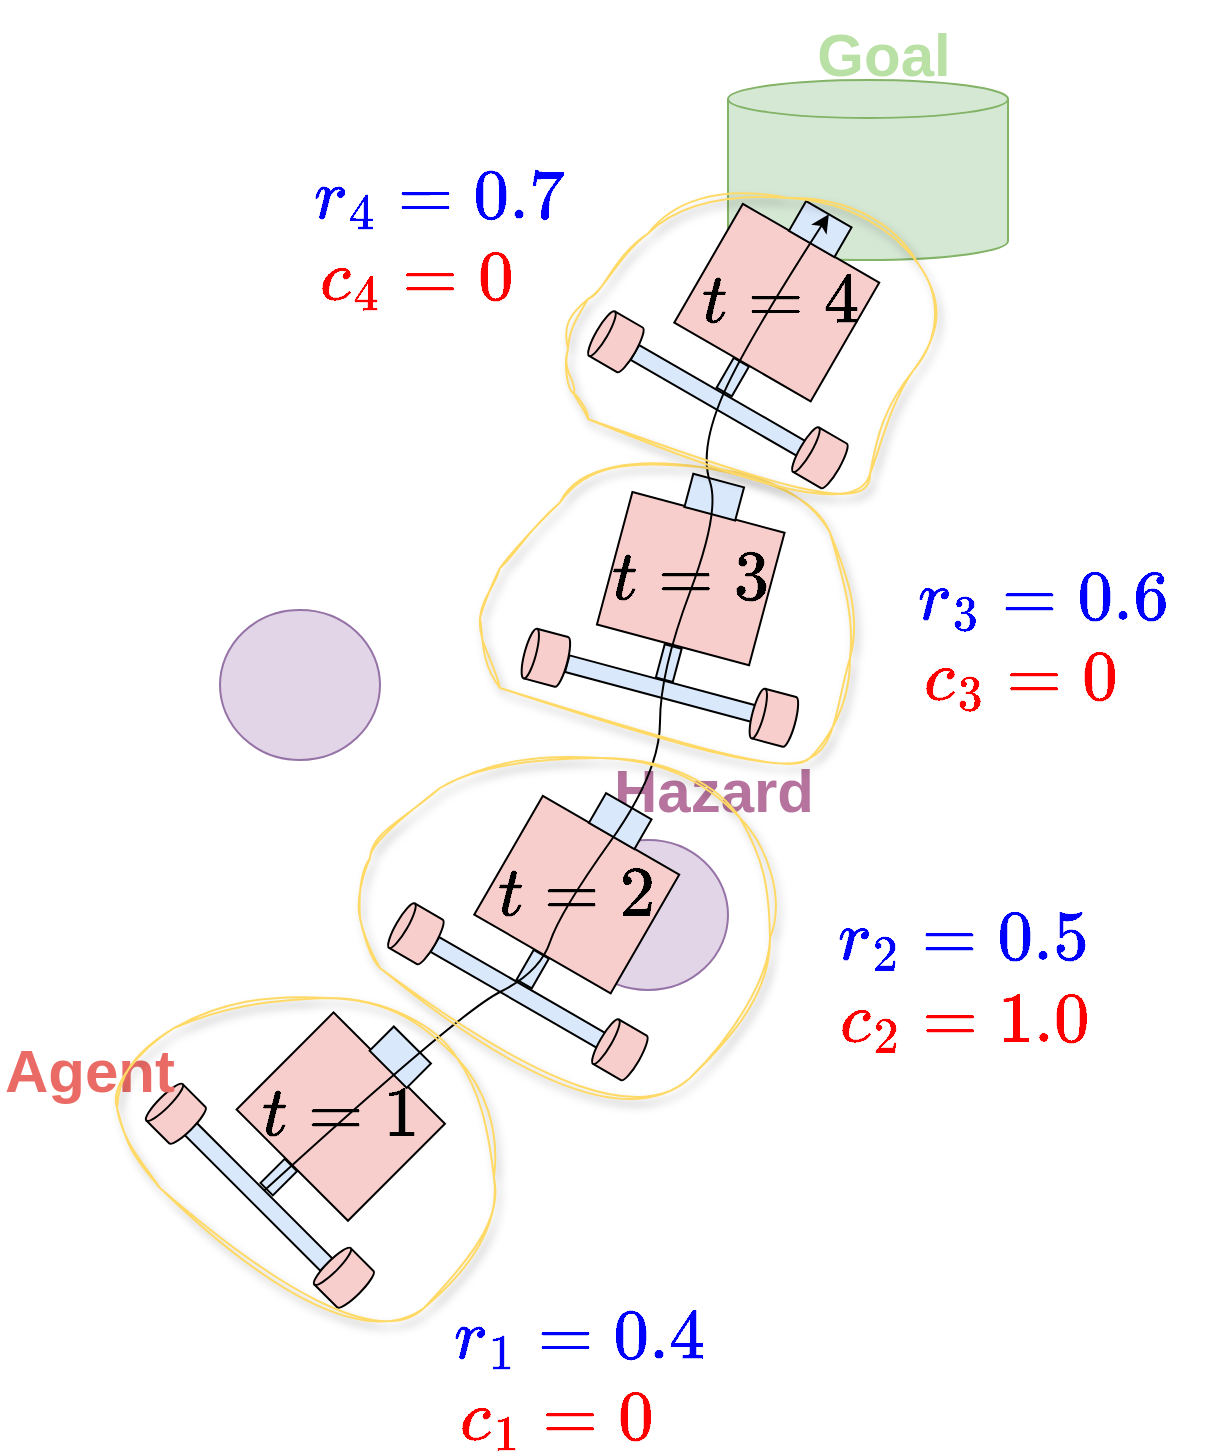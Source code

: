 <mxfile version="28.1.2">
  <diagram name="페이지-1" id="ge7ynudYH0SWpXRpJTb-">
    <mxGraphModel dx="2037" dy="1127" grid="1" gridSize="10" guides="1" tooltips="1" connect="1" arrows="1" fold="1" page="1" pageScale="1" pageWidth="827" pageHeight="1169" background="#ffffff" math="1" shadow="0">
      <root>
        <mxCell id="0" />
        <mxCell id="1" parent="0" />
        <mxCell id="-oPGyq5Cqz7-k8GaQxrX-370" value="" style="group;rotation=-135;" parent="1" vertex="1" connectable="0">
          <mxGeometry x="250.004" y="761.003" width="166.996" height="120" as="geometry" />
        </mxCell>
        <mxCell id="-oPGyq5Cqz7-k8GaQxrX-371" value="" style="rounded=0;whiteSpace=wrap;html=1;fillColor=#f8cecc;strokeColor=default;rotation=-135;" parent="-oPGyq5Cqz7-k8GaQxrX-370" vertex="1">
          <mxGeometry x="41" y="19" width="78.75" height="68.571" as="geometry" />
        </mxCell>
        <mxCell id="-oPGyq5Cqz7-k8GaQxrX-372" value="" style="rounded=0;whiteSpace=wrap;html=1;fillColor=#dae8fc;strokeColor=default;rotation=-135;" parent="-oPGyq5Cqz7-k8GaQxrX-370" vertex="1">
          <mxGeometry x="97" y="15" width="26.25" height="17.143" as="geometry" />
        </mxCell>
        <mxCell id="-oPGyq5Cqz7-k8GaQxrX-373" value="" style="rounded=0;whiteSpace=wrap;html=1;fillColor=#dae8fc;strokeColor=default;rotation=-135;" parent="-oPGyq5Cqz7-k8GaQxrX-370" vertex="1">
          <mxGeometry x="45" y="75" width="8.75" height="17.143" as="geometry" />
        </mxCell>
        <mxCell id="-oPGyq5Cqz7-k8GaQxrX-374" value="" style="rounded=0;whiteSpace=wrap;html=1;fillColor=#dae8fc;strokeColor=default;rotation=-135;" parent="-oPGyq5Cqz7-k8GaQxrX-370" vertex="1">
          <mxGeometry x="-9" y="89" width="96.25" height="8.571" as="geometry" />
        </mxCell>
        <mxCell id="-oPGyq5Cqz7-k8GaQxrX-375" value="" style="shape=cylinder3;whiteSpace=wrap;html=1;boundedLbl=1;backgroundOutline=1;size=2.875;direction=south;fillColor=#f8cecc;strokeColor=default;rotation=-135;" parent="-oPGyq5Cqz7-k8GaQxrX-370" vertex="1">
          <mxGeometry x="-13" y="39" width="21.875" height="25.714" as="geometry" />
        </mxCell>
        <mxCell id="-oPGyq5Cqz7-k8GaQxrX-376" value="" style="shape=cylinder3;whiteSpace=wrap;html=1;boundedLbl=1;backgroundOutline=1;size=2.875;direction=south;fillColor=#f8cecc;strokeColor=default;rotation=-135;" parent="-oPGyq5Cqz7-k8GaQxrX-370" vertex="1">
          <mxGeometry x="71" y="121" width="21.875" height="25.714" as="geometry" />
        </mxCell>
        <mxCell id="wP25u6oJwDEnEGt5gR-9-16" value="&lt;span style=&quot;font-weight: 400;&quot;&gt;&lt;font style=&quot;color: rgb(0, 0, 0);&quot;&gt;`t = 1`&lt;/font&gt;&lt;/span&gt;" style="text;html=1;align=center;verticalAlign=middle;whiteSpace=wrap;rounded=0;fontSize=30;fontColor=#B9E0A5;fontStyle=1" parent="-oPGyq5Cqz7-k8GaQxrX-370" vertex="1">
          <mxGeometry x="-9.624" y="36.857" width="180" height="30" as="geometry" />
        </mxCell>
        <mxCell id="-oPGyq5Cqz7-k8GaQxrX-377" value="" style="ellipse;whiteSpace=wrap;html=1;fillColor=#e1d5e7;strokeColor=#9673a6;" parent="1" vertex="1">
          <mxGeometry x="444" y="676" width="80" height="75" as="geometry" />
        </mxCell>
        <mxCell id="-oPGyq5Cqz7-k8GaQxrX-378" value="" style="shape=cylinder3;whiteSpace=wrap;html=1;boundedLbl=1;backgroundOutline=1;size=9.481;fillColor=#d5e8d4;strokeColor=#82b366;" parent="1" vertex="1">
          <mxGeometry x="524" y="296" width="140" height="90" as="geometry" />
        </mxCell>
        <mxCell id="-oPGyq5Cqz7-k8GaQxrX-379" value="Goal" style="text;html=1;align=center;verticalAlign=middle;whiteSpace=wrap;rounded=0;fontSize=30;fontColor=#B9E0A5;fontStyle=1" parent="1" vertex="1">
          <mxGeometry x="564" y="256" width="76" height="53" as="geometry" />
        </mxCell>
        <mxCell id="-oPGyq5Cqz7-k8GaQxrX-380" value="&lt;font style=&quot;color: rgb(234, 107, 102);&quot;&gt;Agent&lt;/font&gt;" style="text;html=1;align=center;verticalAlign=middle;whiteSpace=wrap;rounded=0;fontSize=30;fontColor=#B9E0A5;fontStyle=1" parent="1" vertex="1">
          <mxGeometry x="160" y="776" width="90" height="30" as="geometry" />
        </mxCell>
        <mxCell id="-oPGyq5Cqz7-k8GaQxrX-381" value="&lt;font style=&quot;color: rgb(181, 115, 157);&quot;&gt;Hazard&lt;/font&gt;" style="text;html=1;align=center;verticalAlign=middle;whiteSpace=wrap;rounded=0;fontSize=30;fontColor=#B9E0A5;fontStyle=1" parent="1" vertex="1">
          <mxGeometry x="464" y="636" width="106" height="30" as="geometry" />
        </mxCell>
        <mxCell id="-oPGyq5Cqz7-k8GaQxrX-382" value="" style="ellipse;whiteSpace=wrap;html=1;fillColor=#e1d5e7;strokeColor=#9673a6;" parent="1" vertex="1">
          <mxGeometry x="270" y="561" width="80" height="75" as="geometry" />
        </mxCell>
        <mxCell id="-oPGyq5Cqz7-k8GaQxrX-383" value="" style="group;rotation=-150;opacity=23;" parent="1" vertex="1" connectable="0">
          <mxGeometry x="369.996" y="652.002" width="168.374" height="120" as="geometry" />
        </mxCell>
        <mxCell id="-oPGyq5Cqz7-k8GaQxrX-384" value="" style="rounded=0;whiteSpace=wrap;html=1;fillColor=#f8cecc;strokeColor=default;rotation=-150;" parent="-oPGyq5Cqz7-k8GaQxrX-383" vertex="1">
          <mxGeometry x="39" y="17" width="78.75" height="68.571" as="geometry" />
        </mxCell>
        <mxCell id="-oPGyq5Cqz7-k8GaQxrX-385" value="" style="rounded=0;whiteSpace=wrap;html=1;fillColor=#dae8fc;strokeColor=default;rotation=-150;" parent="-oPGyq5Cqz7-k8GaQxrX-383" vertex="1">
          <mxGeometry x="87" y="6" width="26.25" height="17.143" as="geometry" />
        </mxCell>
        <mxCell id="-oPGyq5Cqz7-k8GaQxrX-386" value="" style="rounded=0;whiteSpace=wrap;html=1;fillColor=#dae8fc;strokeColor=default;rotation=-150;" parent="-oPGyq5Cqz7-k8GaQxrX-383" vertex="1">
          <mxGeometry x="52" y="80" width="8.75" height="17.143" as="geometry" />
        </mxCell>
        <mxCell id="-oPGyq5Cqz7-k8GaQxrX-387" value="" style="rounded=0;whiteSpace=wrap;html=1;fillColor=#dae8fc;strokeColor=default;rotation=-150;" parent="-oPGyq5Cqz7-k8GaQxrX-383" vertex="1">
          <mxGeometry x="1" y="96" width="96.25" height="8.571" as="geometry" />
        </mxCell>
        <mxCell id="-oPGyq5Cqz7-k8GaQxrX-388" value="" style="shape=cylinder3;whiteSpace=wrap;html=1;boundedLbl=1;backgroundOutline=1;size=2.875;direction=south;fillColor=#f8cecc;strokeColor=default;rotation=-150;" parent="-oPGyq5Cqz7-k8GaQxrX-383" vertex="1">
          <mxGeometry x="-13" y="58" width="21.875" height="25.714" as="geometry" />
        </mxCell>
        <mxCell id="-oPGyq5Cqz7-k8GaQxrX-389" value="" style="shape=cylinder3;whiteSpace=wrap;html=1;boundedLbl=1;backgroundOutline=1;size=2.875;direction=south;fillColor=#f8cecc;strokeColor=default;rotation=-150;" parent="-oPGyq5Cqz7-k8GaQxrX-383" vertex="1">
          <mxGeometry x="89" y="116" width="21.875" height="25.714" as="geometry" />
        </mxCell>
        <mxCell id="wP25u6oJwDEnEGt5gR-9-17" value="&lt;span style=&quot;font-weight: 400;&quot;&gt;&lt;font style=&quot;color: rgb(0, 0, 0);&quot;&gt;`t = 2`&lt;/font&gt;&lt;/span&gt;" style="text;html=1;align=center;verticalAlign=middle;whiteSpace=wrap;rounded=0;fontSize=30;fontColor=#B9E0A5;fontStyle=1" parent="-oPGyq5Cqz7-k8GaQxrX-383" vertex="1">
          <mxGeometry x="-11.626" y="36.288" width="180" height="30" as="geometry" />
        </mxCell>
        <mxCell id="-oPGyq5Cqz7-k8GaQxrX-390" value="" style="group;rotation=-165;opacity=23;" parent="1" vertex="1" connectable="0">
          <mxGeometry x="430.002" y="496.002" width="165.378" height="120" as="geometry" />
        </mxCell>
        <mxCell id="-oPGyq5Cqz7-k8GaQxrX-391" value="" style="rounded=0;whiteSpace=wrap;html=1;fillColor=#f8cecc;strokeColor=default;rotation=-165;" parent="-oPGyq5Cqz7-k8GaQxrX-390" vertex="1">
          <mxGeometry x="36" y="15" width="78.75" height="68.571" as="geometry" />
        </mxCell>
        <mxCell id="-oPGyq5Cqz7-k8GaQxrX-392" value="" style="rounded=0;whiteSpace=wrap;html=1;fillColor=#dae8fc;strokeColor=default;rotation=-165;" parent="-oPGyq5Cqz7-k8GaQxrX-390" vertex="1">
          <mxGeometry x="74" width="26.25" height="17.143" as="geometry" />
        </mxCell>
        <mxCell id="-oPGyq5Cqz7-k8GaQxrX-393" value="" style="rounded=0;whiteSpace=wrap;html=1;fillColor=#dae8fc;strokeColor=default;rotation=-165;" parent="-oPGyq5Cqz7-k8GaQxrX-390" vertex="1">
          <mxGeometry x="60" y="83" width="8.75" height="17.143" as="geometry" />
        </mxCell>
        <mxCell id="-oPGyq5Cqz7-k8GaQxrX-394" value="" style="rounded=0;whiteSpace=wrap;html=1;fillColor=#dae8fc;strokeColor=default;rotation=-165;" parent="-oPGyq5Cqz7-k8GaQxrX-390" vertex="1">
          <mxGeometry x="12" y="100" width="96.25" height="8.571" as="geometry" />
        </mxCell>
        <mxCell id="-oPGyq5Cqz7-k8GaQxrX-395" value="" style="shape=cylinder3;whiteSpace=wrap;html=1;boundedLbl=1;backgroundOutline=1;size=2.875;direction=south;fillColor=#f8cecc;strokeColor=default;rotation=-165;" parent="-oPGyq5Cqz7-k8GaQxrX-390" vertex="1">
          <mxGeometry x="-8" y="76" width="21.875" height="25.714" as="geometry" />
        </mxCell>
        <mxCell id="-oPGyq5Cqz7-k8GaQxrX-396" value="" style="shape=cylinder3;whiteSpace=wrap;html=1;boundedLbl=1;backgroundOutline=1;size=2.875;direction=south;fillColor=#f8cecc;strokeColor=default;rotation=-165;" parent="-oPGyq5Cqz7-k8GaQxrX-390" vertex="1">
          <mxGeometry x="106" y="106" width="21.875" height="25.714" as="geometry" />
        </mxCell>
        <mxCell id="wP25u6oJwDEnEGt5gR-9-26" value="&lt;span style=&quot;font-weight: 400;&quot;&gt;&lt;font style=&quot;color: rgb(0, 0, 0);&quot;&gt;`t = 3`&lt;/font&gt;&lt;/span&gt;" style="text;html=1;align=center;verticalAlign=middle;whiteSpace=wrap;rounded=0;fontSize=30;fontColor=#B9E0A5;fontStyle=1" parent="-oPGyq5Cqz7-k8GaQxrX-390" vertex="1">
          <mxGeometry x="-14.622" y="34.288" width="180" height="30" as="geometry" />
        </mxCell>
        <mxCell id="-oPGyq5Cqz7-k8GaQxrX-397" value="" style="group;rotation=-150;opacity=23;" parent="1" vertex="1" connectable="0">
          <mxGeometry x="470.004" y="356.003" width="169.996" height="120" as="geometry" />
        </mxCell>
        <mxCell id="-oPGyq5Cqz7-k8GaQxrX-398" value="" style="rounded=0;whiteSpace=wrap;html=1;fillColor=#f8cecc;strokeColor=default;rotation=-150;" parent="-oPGyq5Cqz7-k8GaQxrX-397" vertex="1">
          <mxGeometry x="39" y="17" width="78.75" height="68.571" as="geometry" />
        </mxCell>
        <mxCell id="-oPGyq5Cqz7-k8GaQxrX-399" value="" style="rounded=0;whiteSpace=wrap;html=1;fillColor=#dae8fc;strokeColor=default;rotation=-150;" parent="-oPGyq5Cqz7-k8GaQxrX-397" vertex="1">
          <mxGeometry x="87" y="6" width="26.25" height="17.143" as="geometry" />
        </mxCell>
        <mxCell id="-oPGyq5Cqz7-k8GaQxrX-400" value="" style="rounded=0;whiteSpace=wrap;html=1;fillColor=#dae8fc;strokeColor=default;rotation=-150;" parent="-oPGyq5Cqz7-k8GaQxrX-397" vertex="1">
          <mxGeometry x="52" y="80" width="8.75" height="17.143" as="geometry" />
        </mxCell>
        <mxCell id="-oPGyq5Cqz7-k8GaQxrX-401" value="" style="rounded=0;whiteSpace=wrap;html=1;fillColor=#dae8fc;strokeColor=default;rotation=-150;" parent="-oPGyq5Cqz7-k8GaQxrX-397" vertex="1">
          <mxGeometry x="1" y="96" width="96.25" height="8.571" as="geometry" />
        </mxCell>
        <mxCell id="-oPGyq5Cqz7-k8GaQxrX-402" value="" style="shape=cylinder3;whiteSpace=wrap;html=1;boundedLbl=1;backgroundOutline=1;size=2.875;direction=south;fillColor=#f8cecc;strokeColor=default;rotation=-150;" parent="-oPGyq5Cqz7-k8GaQxrX-397" vertex="1">
          <mxGeometry x="-13" y="58" width="21.875" height="25.714" as="geometry" />
        </mxCell>
        <mxCell id="-oPGyq5Cqz7-k8GaQxrX-403" value="" style="shape=cylinder3;whiteSpace=wrap;html=1;boundedLbl=1;backgroundOutline=1;size=2.875;direction=south;fillColor=#f8cecc;strokeColor=default;rotation=-150;" parent="-oPGyq5Cqz7-k8GaQxrX-397" vertex="1">
          <mxGeometry x="89" y="116" width="21.875" height="25.714" as="geometry" />
        </mxCell>
        <mxCell id="wP25u6oJwDEnEGt5gR-9-27" value="&lt;span style=&quot;font-weight: 400;&quot;&gt;&lt;font style=&quot;color: rgb(0, 0, 0);&quot;&gt;`t = 4`&lt;/font&gt;&lt;/span&gt;" style="text;html=1;align=center;verticalAlign=middle;whiteSpace=wrap;rounded=0;fontSize=30;fontColor=#B9E0A5;fontStyle=1" parent="-oPGyq5Cqz7-k8GaQxrX-397" vertex="1">
          <mxGeometry x="-10.004" y="36.287" width="180" height="30" as="geometry" />
        </mxCell>
        <mxCell id="-oPGyq5Cqz7-k8GaQxrX-427" style="edgeStyle=orthogonalEdgeStyle;rounded=0;orthogonalLoop=1;jettySize=auto;html=1;exitX=0.5;exitY=1;exitDx=0;exitDy=0;" parent="1" edge="1">
          <mxGeometry relative="1" as="geometry">
            <mxPoint x="380" y="526.0" as="sourcePoint" />
            <mxPoint x="380" y="526.0" as="targetPoint" />
          </mxGeometry>
        </mxCell>
        <mxCell id="-oPGyq5Cqz7-k8GaQxrX-430" value="" style="curved=1;endArrow=classic;html=1;rounded=0;exitX=0.5;exitY=1;exitDx=0;exitDy=0;entryX=0.5;entryY=1;entryDx=0;entryDy=0;" parent="1" source="-oPGyq5Cqz7-k8GaQxrX-374" target="-oPGyq5Cqz7-k8GaQxrX-399" edge="1">
          <mxGeometry width="50" height="50" relative="1" as="geometry">
            <mxPoint x="240" y="622" as="sourcePoint" />
            <mxPoint x="290" y="572" as="targetPoint" />
            <Array as="points">
              <mxPoint x="390" y="762" />
              <mxPoint x="430" y="742" />
              <mxPoint x="440" y="712" />
              <mxPoint x="490" y="642" />
              <mxPoint x="490" y="592" />
              <mxPoint x="520" y="512" />
              <mxPoint x="510" y="482" />
              <mxPoint x="530" y="432" />
            </Array>
          </mxGeometry>
        </mxCell>
        <mxCell id="wP25u6oJwDEnEGt5gR-9-2" value="&lt;font style=&quot;font-weight: normal; color: rgb(0, 0, 255);&quot;&gt;`r_1 = 0.4`&lt;/font&gt;" style="text;html=1;align=center;verticalAlign=middle;whiteSpace=wrap;rounded=0;fontSize=30;fontColor=#B9E0A5;fontStyle=1" parent="1" vertex="1">
          <mxGeometry x="360" y="910" width="180" height="30" as="geometry" />
        </mxCell>
        <mxCell id="wP25u6oJwDEnEGt5gR-9-3" value="&lt;font style=&quot;font-weight: normal; color: rgb(255, 0, 0);&quot;&gt;`c_1 = 0`&lt;/font&gt;" style="text;html=1;align=center;verticalAlign=middle;whiteSpace=wrap;rounded=0;fontSize=30;fontColor=#B9E0A5;fontStyle=1" parent="1" vertex="1">
          <mxGeometry x="348" y="950" width="180" height="30" as="geometry" />
        </mxCell>
        <mxCell id="wP25u6oJwDEnEGt5gR-9-8" value="&lt;font style=&quot;font-weight: normal; color: rgb(0, 0, 255);&quot;&gt;`r_2 = 0.5`&lt;/font&gt;" style="text;html=1;align=center;verticalAlign=middle;whiteSpace=wrap;rounded=0;fontSize=30;fontColor=#B9E0A5;fontStyle=1" parent="1" vertex="1">
          <mxGeometry x="552" y="710" width="180" height="30" as="geometry" />
        </mxCell>
        <mxCell id="wP25u6oJwDEnEGt5gR-9-9" value="&lt;font style=&quot;font-weight: normal; color: rgb(255, 0, 0);&quot;&gt;`c_2 = 1.0`&lt;/font&gt;" style="text;html=1;align=center;verticalAlign=middle;whiteSpace=wrap;rounded=0;fontSize=30;fontColor=#B9E0A5;fontStyle=1" parent="1" vertex="1">
          <mxGeometry x="552" y="751" width="180" height="30" as="geometry" />
        </mxCell>
        <mxCell id="wP25u6oJwDEnEGt5gR-9-10" value="&lt;font style=&quot;font-weight: normal; color: rgb(0, 0, 255);&quot;&gt;`r_3 = 0.6`&lt;/font&gt;" style="text;html=1;align=center;verticalAlign=middle;whiteSpace=wrap;rounded=0;fontSize=30;fontColor=#B9E0A5;fontStyle=1" parent="1" vertex="1">
          <mxGeometry x="592" y="540" width="180" height="30" as="geometry" />
        </mxCell>
        <mxCell id="wP25u6oJwDEnEGt5gR-9-11" value="&lt;font style=&quot;font-weight: normal; color: rgb(255, 0, 0);&quot;&gt;`c_3 = 0`&lt;/font&gt;" style="text;html=1;align=center;verticalAlign=middle;whiteSpace=wrap;rounded=0;fontSize=30;fontColor=#B9E0A5;fontStyle=1" parent="1" vertex="1">
          <mxGeometry x="580" y="580" width="180" height="30" as="geometry" />
        </mxCell>
        <mxCell id="wP25u6oJwDEnEGt5gR-9-14" value="&lt;font style=&quot;font-weight: normal; color: rgb(0, 0, 255);&quot;&gt;`r_4 = 0.7`&lt;/font&gt;" style="text;html=1;align=center;verticalAlign=middle;whiteSpace=wrap;rounded=0;fontSize=30;fontColor=#B9E0A5;fontStyle=1" parent="1" vertex="1">
          <mxGeometry x="290" y="340" width="180" height="30" as="geometry" />
        </mxCell>
        <mxCell id="wP25u6oJwDEnEGt5gR-9-15" value="&lt;font style=&quot;font-weight: normal; color: rgb(255, 0, 0);&quot;&gt;`c_4 = 0`&lt;/font&gt;" style="text;html=1;align=center;verticalAlign=middle;whiteSpace=wrap;rounded=0;fontSize=30;fontColor=#B9E0A5;fontStyle=1" parent="1" vertex="1">
          <mxGeometry x="278" y="380" width="180" height="30" as="geometry" />
        </mxCell>
        <mxCell id="t0GX2ZvsbRIuDwuh0eJk-1" value="" style="curved=1;endArrow=none;html=1;rounded=0;endFill=0;fillColor=#fff2cc;strokeColor=#FFD966;flowAnimation=0;sketch=1;curveFitting=1;jiggle=2;shadow=1;" parent="1" edge="1">
          <mxGeometry width="50" height="50" relative="1" as="geometry">
            <mxPoint x="350" y="740" as="sourcePoint" />
            <mxPoint x="350" y="740" as="targetPoint" />
            <Array as="points">
              <mxPoint x="340" y="730" />
              <mxPoint x="340" y="700" />
              <mxPoint x="350" y="670" />
              <mxPoint x="410" y="630" />
              <mxPoint x="510" y="640" />
              <mxPoint x="550" y="690" />
              <mxPoint x="540" y="760" />
              <mxPoint x="470" y="830" />
            </Array>
          </mxGeometry>
        </mxCell>
        <mxCell id="9UfWkXnNQ7sZiMY-rI9V-1" value="" style="curved=1;endArrow=none;html=1;rounded=0;endFill=0;fillColor=#fff2cc;strokeColor=#FFD966;flowAnimation=0;sketch=1;curveFitting=1;jiggle=2;shadow=1;" edge="1" parent="1">
          <mxGeometry width="50" height="50" relative="1" as="geometry">
            <mxPoint x="240" y="850" as="sourcePoint" />
            <mxPoint x="240" y="850" as="targetPoint" />
            <Array as="points">
              <mxPoint x="240" y="850" />
              <mxPoint x="220" y="830" />
              <mxPoint x="217" y="790" />
              <mxPoint x="277" y="750" />
              <mxPoint x="370" y="760" />
              <mxPoint x="407" y="810" />
              <mxPoint x="407" y="880" />
              <mxPoint x="337" y="940" />
            </Array>
          </mxGeometry>
        </mxCell>
        <mxCell id="9UfWkXnNQ7sZiMY-rI9V-2" value="" style="curved=1;endArrow=none;html=1;rounded=0;endFill=0;fillColor=#fff2cc;strokeColor=#FFD966;flowAnimation=0;sketch=1;curveFitting=1;jiggle=2;shadow=1;" edge="1" parent="1">
          <mxGeometry width="50" height="50" relative="1" as="geometry">
            <mxPoint x="410" y="600" as="sourcePoint" />
            <mxPoint x="410" y="600" as="targetPoint" />
            <Array as="points">
              <mxPoint x="400" y="580" />
              <mxPoint x="400" y="550" />
              <mxPoint x="420" y="530" />
              <mxPoint x="460" y="484.5" />
              <mxPoint x="560" y="494.5" />
              <mxPoint x="590" y="550" />
              <mxPoint x="580" y="620" />
              <mxPoint x="550" y="650" />
            </Array>
          </mxGeometry>
        </mxCell>
        <mxCell id="9UfWkXnNQ7sZiMY-rI9V-4" value="" style="curved=1;endArrow=none;html=1;rounded=0;endFill=0;fillColor=#fff2cc;strokeColor=#FFD966;flowAnimation=0;sketch=1;curveFitting=1;jiggle=2;shadow=1;" edge="1" parent="1">
          <mxGeometry width="50" height="50" relative="1" as="geometry">
            <mxPoint x="454" y="465.5" as="sourcePoint" />
            <mxPoint x="454" y="465.5" as="targetPoint" />
            <Array as="points">
              <mxPoint x="450" y="460" />
              <mxPoint x="444" y="445.5" />
              <mxPoint x="444" y="415.5" />
              <mxPoint x="464" y="395.5" />
              <mxPoint x="504" y="350" />
              <mxPoint x="604" y="360" />
              <mxPoint x="634" y="415.5" />
              <mxPoint x="600" y="466" />
              <mxPoint x="590" y="520" />
            </Array>
          </mxGeometry>
        </mxCell>
      </root>
    </mxGraphModel>
  </diagram>
</mxfile>
